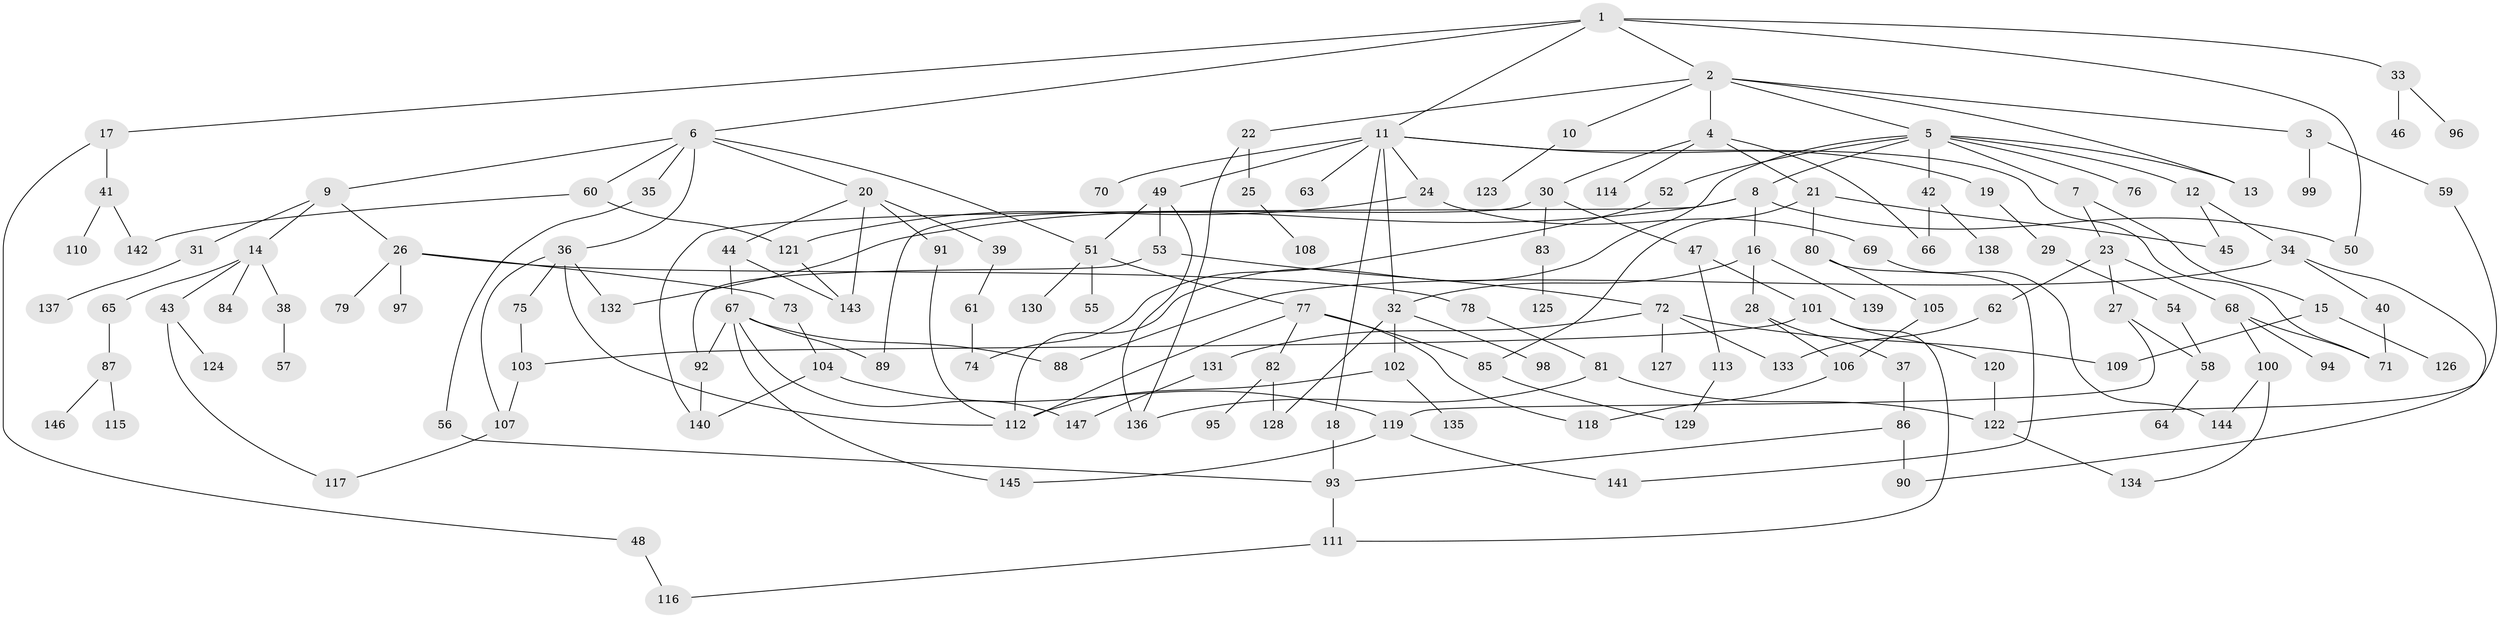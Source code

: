// coarse degree distribution, {7: 0.02, 8: 0.02, 3: 0.17, 4: 0.1, 9: 0.02, 5: 0.11, 2: 0.29, 1: 0.24, 6: 0.03}
// Generated by graph-tools (version 1.1) at 2025/41/03/06/25 10:41:30]
// undirected, 147 vertices, 195 edges
graph export_dot {
graph [start="1"]
  node [color=gray90,style=filled];
  1;
  2;
  3;
  4;
  5;
  6;
  7;
  8;
  9;
  10;
  11;
  12;
  13;
  14;
  15;
  16;
  17;
  18;
  19;
  20;
  21;
  22;
  23;
  24;
  25;
  26;
  27;
  28;
  29;
  30;
  31;
  32;
  33;
  34;
  35;
  36;
  37;
  38;
  39;
  40;
  41;
  42;
  43;
  44;
  45;
  46;
  47;
  48;
  49;
  50;
  51;
  52;
  53;
  54;
  55;
  56;
  57;
  58;
  59;
  60;
  61;
  62;
  63;
  64;
  65;
  66;
  67;
  68;
  69;
  70;
  71;
  72;
  73;
  74;
  75;
  76;
  77;
  78;
  79;
  80;
  81;
  82;
  83;
  84;
  85;
  86;
  87;
  88;
  89;
  90;
  91;
  92;
  93;
  94;
  95;
  96;
  97;
  98;
  99;
  100;
  101;
  102;
  103;
  104;
  105;
  106;
  107;
  108;
  109;
  110;
  111;
  112;
  113;
  114;
  115;
  116;
  117;
  118;
  119;
  120;
  121;
  122;
  123;
  124;
  125;
  126;
  127;
  128;
  129;
  130;
  131;
  132;
  133;
  134;
  135;
  136;
  137;
  138;
  139;
  140;
  141;
  142;
  143;
  144;
  145;
  146;
  147;
  1 -- 2;
  1 -- 6;
  1 -- 11;
  1 -- 17;
  1 -- 33;
  1 -- 50;
  2 -- 3;
  2 -- 4;
  2 -- 5;
  2 -- 10;
  2 -- 22;
  2 -- 13;
  3 -- 59;
  3 -- 99;
  4 -- 21;
  4 -- 30;
  4 -- 66;
  4 -- 114;
  5 -- 7;
  5 -- 8;
  5 -- 12;
  5 -- 13;
  5 -- 42;
  5 -- 52;
  5 -- 76;
  5 -- 112;
  6 -- 9;
  6 -- 20;
  6 -- 35;
  6 -- 36;
  6 -- 51;
  6 -- 60;
  7 -- 15;
  7 -- 23;
  8 -- 16;
  8 -- 50;
  8 -- 132;
  8 -- 140;
  9 -- 14;
  9 -- 26;
  9 -- 31;
  10 -- 123;
  11 -- 18;
  11 -- 19;
  11 -- 24;
  11 -- 49;
  11 -- 63;
  11 -- 70;
  11 -- 71;
  11 -- 32;
  12 -- 34;
  12 -- 45;
  14 -- 38;
  14 -- 43;
  14 -- 65;
  14 -- 84;
  15 -- 126;
  15 -- 109;
  16 -- 28;
  16 -- 32;
  16 -- 139;
  17 -- 41;
  17 -- 48;
  18 -- 93;
  19 -- 29;
  20 -- 39;
  20 -- 44;
  20 -- 91;
  20 -- 143;
  21 -- 80;
  21 -- 85;
  21 -- 45;
  22 -- 25;
  22 -- 136;
  23 -- 27;
  23 -- 62;
  23 -- 68;
  24 -- 69;
  24 -- 121;
  25 -- 108;
  26 -- 73;
  26 -- 78;
  26 -- 79;
  26 -- 97;
  27 -- 58;
  27 -- 119;
  28 -- 37;
  28 -- 106;
  29 -- 54;
  30 -- 47;
  30 -- 83;
  30 -- 89;
  31 -- 137;
  32 -- 98;
  32 -- 102;
  32 -- 128;
  33 -- 46;
  33 -- 96;
  34 -- 40;
  34 -- 90;
  34 -- 88;
  35 -- 56;
  36 -- 75;
  36 -- 107;
  36 -- 112;
  36 -- 132;
  37 -- 86;
  38 -- 57;
  39 -- 61;
  40 -- 71;
  41 -- 110;
  41 -- 142;
  42 -- 138;
  42 -- 66;
  43 -- 124;
  43 -- 117;
  44 -- 67;
  44 -- 143;
  47 -- 101;
  47 -- 113;
  48 -- 116;
  49 -- 53;
  49 -- 51;
  49 -- 136;
  51 -- 55;
  51 -- 77;
  51 -- 130;
  52 -- 74;
  53 -- 72;
  53 -- 92;
  54 -- 58;
  56 -- 93;
  58 -- 64;
  59 -- 122;
  60 -- 121;
  60 -- 142;
  61 -- 74;
  62 -- 133;
  65 -- 87;
  67 -- 88;
  67 -- 92;
  67 -- 145;
  67 -- 147;
  67 -- 89;
  68 -- 94;
  68 -- 100;
  68 -- 71;
  69 -- 144;
  72 -- 109;
  72 -- 127;
  72 -- 131;
  72 -- 133;
  73 -- 104;
  75 -- 103;
  77 -- 82;
  77 -- 118;
  77 -- 112;
  77 -- 85;
  78 -- 81;
  80 -- 105;
  80 -- 141;
  81 -- 122;
  81 -- 136;
  82 -- 95;
  82 -- 128;
  83 -- 125;
  85 -- 129;
  86 -- 93;
  86 -- 90;
  87 -- 115;
  87 -- 146;
  91 -- 112;
  92 -- 140;
  93 -- 111;
  100 -- 134;
  100 -- 144;
  101 -- 103;
  101 -- 120;
  101 -- 111;
  102 -- 112;
  102 -- 135;
  103 -- 107;
  104 -- 119;
  104 -- 140;
  105 -- 106;
  106 -- 118;
  107 -- 117;
  111 -- 116;
  113 -- 129;
  119 -- 145;
  119 -- 141;
  120 -- 122;
  121 -- 143;
  122 -- 134;
  131 -- 147;
}
